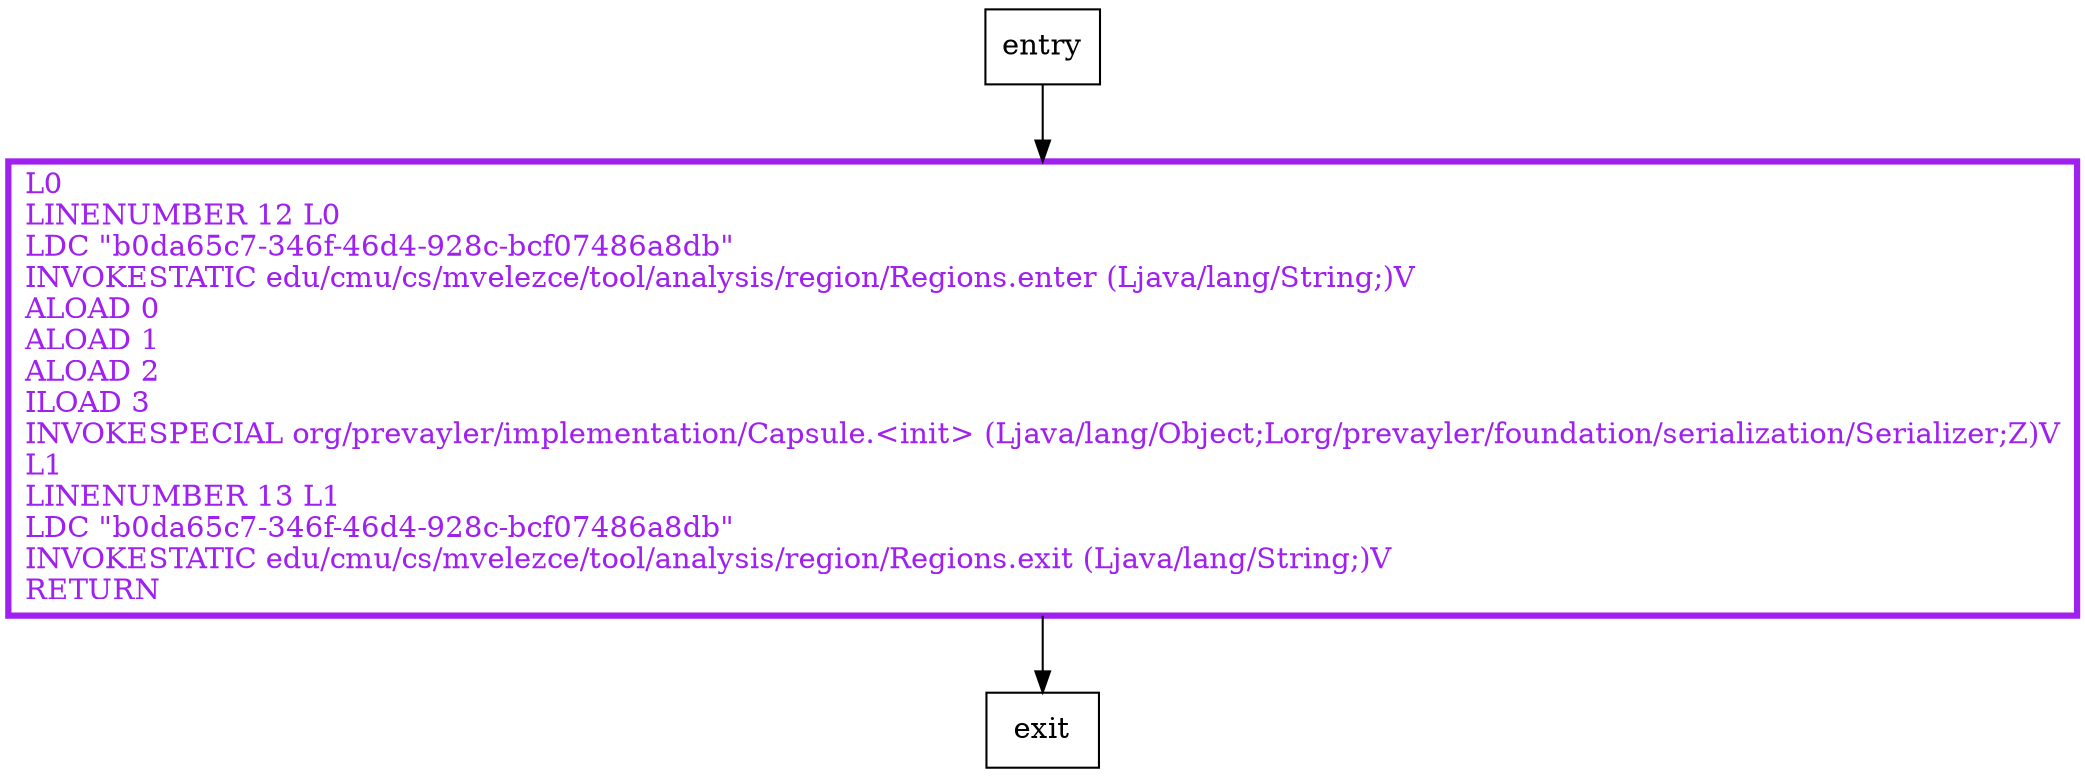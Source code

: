 digraph <init> {
node [shape=record];
1239627173 [label="L0\lLINENUMBER 12 L0\lLDC \"b0da65c7-346f-46d4-928c-bcf07486a8db\"\lINVOKESTATIC edu/cmu/cs/mvelezce/tool/analysis/region/Regions.enter (Ljava/lang/String;)V\lALOAD 0\lALOAD 1\lALOAD 2\lILOAD 3\lINVOKESPECIAL org/prevayler/implementation/Capsule.\<init\> (Ljava/lang/Object;Lorg/prevayler/foundation/serialization/Serializer;Z)V\lL1\lLINENUMBER 13 L1\lLDC \"b0da65c7-346f-46d4-928c-bcf07486a8db\"\lINVOKESTATIC edu/cmu/cs/mvelezce/tool/analysis/region/Regions.exit (Ljava/lang/String;)V\lRETURN\l"];
entry;
exit;
entry -> 1239627173;
1239627173 -> exit;
1239627173[fontcolor="purple", penwidth=3, color="purple"];
}

